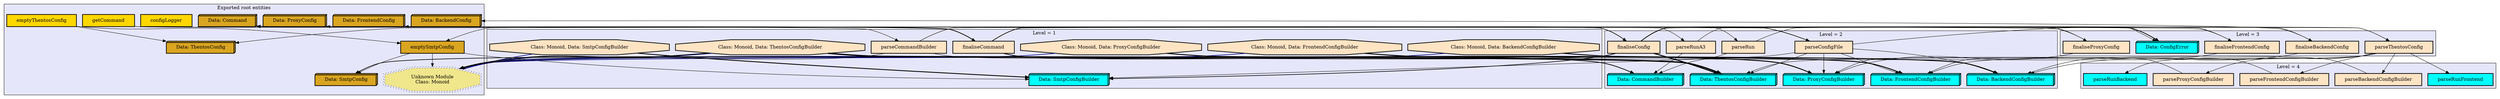 digraph "Levels within Thentos.Config" {
    node [margin="0.4,0.1"
         ,style=filled];
    subgraph cluster_0 {
        graph [label="Exported root entities"
              ,style=filled
              ,fillcolor=lavender];
        4 [label="Data: BackendConfig"
          ,shape=box3d
          ,fillcolor=goldenrod
          ,style="filled,bold"];
        7 [label="Data: FrontendConfig"
          ,shape=box3d
          ,fillcolor=goldenrod
          ,style="filled,bold"];
        11 [label="Data: ProxyConfig"
           ,shape=box3d
           ,fillcolor=goldenrod
           ,style="filled,bold"];
        13 [label="Data: Command"
           ,shape=box3d
           ,fillcolor=goldenrod
           ,style="filled,bold"];
        16 [label="Data: SmtpConfig"
           ,shape=box3d
           ,fillcolor=goldenrod
           ,style="filled,bold"];
        18 [label="Data: ThentosConfig"
           ,shape=box3d
           ,fillcolor=goldenrod
           ,style="filled,bold"];
        33 [label=configLogger
           ,shape=box
           ,fillcolor=gold
           ,style="filled,bold"];
        35 [label=emptySmtpConfig
           ,shape=box
           ,fillcolor=goldenrod
           ,style="filled,bold"];
        36 [label=emptyThentosConfig
           ,shape=box
           ,fillcolor=gold
           ,style="filled,bold"];
        44 [label=getCommand
           ,shape=box
           ,fillcolor=gold
           ,style="filled,bold"];
        71 [label="Unknown Module\nClass: Monoid"
           ,shape=doubleoctagon
           ,fillcolor=khaki
           ,style="filled,dotted"];
    }
    subgraph cluster_1 {
        graph [label="Level = 1"
              ,style=filled
              ,fillcolor=lavender];
        17 [label="Data: SmtpConfigBuilder"
           ,shape=box3d
           ,fillcolor=cyan
           ,style="filled,bold"];
        38 [label=finaliseCommand
           ,shape=box
           ,fillcolor=bisque
           ,style="filled,bold"];
        45 [label="Class: Monoid, Data: BackendConfigBuilder"
           ,shape=octagon
           ,fillcolor=bisque
           ,style="filled,bold"];
        46 [label="Class: Monoid, Data: FrontendConfigBuilder"
           ,shape=octagon
           ,fillcolor=bisque
           ,style="filled,bold"];
        47 [label="Class: Monoid, Data: ProxyConfigBuilder"
           ,shape=octagon
           ,fillcolor=bisque
           ,style="filled,bold"];
        48 [label="Class: Monoid, Data: SmtpConfigBuilder"
           ,shape=octagon
           ,fillcolor=bisque
           ,style="filled,bold"];
        49 [label="Class: Monoid, Data: ThentosConfigBuilder"
           ,shape=octagon
           ,fillcolor=bisque
           ,style="filled,bold"];
        56 [label=parseCommandBuilder
           ,shape=box
           ,fillcolor=bisque
           ,style="filled,bold"];
    }
    subgraph cluster_2 {
        graph [label="Level = 2"
              ,style=filled
              ,fillcolor=lavender];
        1 [label="Data: CommandBuilder"
          ,shape=box3d
          ,fillcolor=cyan
          ,style="filled,bold"];
        5 [label="Data: BackendConfigBuilder"
          ,shape=box3d
          ,fillcolor=cyan
          ,style="filled,bold"];
        8 [label="Data: FrontendConfigBuilder"
          ,shape=box3d
          ,fillcolor=cyan
          ,style="filled,bold"];
        12 [label="Data: ProxyConfigBuilder"
           ,shape=box3d
           ,fillcolor=cyan
           ,style="filled,bold"];
        19 [label="Data: ThentosConfigBuilder"
           ,shape=box3d
           ,fillcolor=cyan
           ,style="filled,bold"];
        39 [label=finaliseConfig
           ,shape=box
           ,fillcolor=bisque
           ,style="filled,bold"];
        57 [label=parseConfigFile
           ,shape=box
           ,fillcolor=bisque
           ,style="filled,bold"];
        60 [label=parseRun
           ,shape=box
           ,fillcolor=bisque
           ,style="filled,bold"];
        61 [label=parseRunA3
           ,shape=box
           ,fillcolor=bisque
           ,style="filled,bold"];
    }
    subgraph cluster_3 {
        graph [label="Level = 3"
              ,style=filled
              ,fillcolor=lavender];
        6 [label="Data: ConfigError"
          ,shape=box3d
          ,fillcolor=cyan
          ,style="filled,bold"];
        37 [label=finaliseBackendConfig
           ,shape=box
           ,fillcolor=bisque
           ,style="filled,bold"];
        40 [label=finaliseFrontendConfig
           ,shape=box
           ,fillcolor=bisque
           ,style="filled,bold"];
        41 [label=finaliseProxyConfig
           ,shape=box
           ,fillcolor=bisque
           ,style="filled,bold"];
        64 [label=parseThentosConfig
           ,shape=box
           ,fillcolor=bisque
           ,style="filled,bold"];
    }
    subgraph cluster_4 {
        graph [label="Level = 4"
              ,style=filled
              ,fillcolor=lavender];
        55 [label=parseBackendConfigBuilder
           ,shape=box
           ,fillcolor=bisque
           ,style="filled,bold"];
        58 [label=parseFrontendConfigBuilder
           ,shape=box
           ,fillcolor=bisque
           ,style="filled,bold"];
        59 [label=parseProxyConfigBuilder
           ,shape=box
           ,fillcolor=bisque
           ,style="filled,bold"];
        62 [label=parseRunBackend
           ,shape=box
           ,fillcolor=cyan
           ,style="filled,bold"];
        63 [label=parseRunFrontend
           ,shape=box
           ,fillcolor=cyan
           ,style="filled,bold"];
    }
    35 -> 16 [penwidth=1
             ,color=black];
    35 -> 17 [penwidth=1
             ,color=black];
    35 -> 71 [penwidth=1
             ,color=black];
    36 -> 18 [penwidth=1
             ,color=black];
    36 -> 35 [penwidth=1
             ,color=black];
    37 -> 4 [penwidth=1
            ,color=black];
    37 -> 5 [penwidth=1
            ,color=black];
    38 -> 1 [penwidth=2.09861228866811
            ,color=black];
    38 -> 13 [penwidth=2.09861228866811
             ,color=black];
    38 -> 39 [penwidth=1.6931471805599454
             ,color=black];
    38 -> 57 [penwidth=1.6931471805599454
             ,color=black];
    39 -> 6 [penwidth=2.09861228866811
            ,color=black];
    39 -> 16 [penwidth=1.6931471805599454
             ,color=black];
    39 -> 17 [penwidth=1.6931471805599454
             ,color=black];
    39 -> 18 [penwidth=1
             ,color=black];
    39 -> 19 [penwidth=2.9459101490553135
             ,color=black];
    39 -> 35 [penwidth=1
             ,color=black];
    39 -> 37 [penwidth=1
             ,color=black];
    39 -> 40 [penwidth=1
             ,color=black];
    39 -> 41 [penwidth=1
             ,color=black];
    40 -> 7 [penwidth=1
            ,color=black];
    40 -> 8 [penwidth=1
            ,color=black];
    41 -> 11 [penwidth=1
             ,color=black];
    41 -> 12 [penwidth=1
             ,color=black];
    44 -> 38 [penwidth=1
             ,color=black];
    44 -> 56 [penwidth=1
             ,color=black];
    45 -> 5 [penwidth=2.6094379124341005
            ,color=black];
    46 -> 8 [penwidth=2.6094379124341005
            ,color=black];
    47 -> 12 [penwidth=2.6094379124341005
             ,color=black];
    48 -> 17 [penwidth=2.386294361119891
             ,color=black];
    49 -> 19 [penwidth=3.772588722239781
             ,color=black];
    49 -> 71 [penwidth=2.386294361119891
             ,color=black];
    55 -> 5 [penwidth=1
            ,color=black];
    56 -> 1 [penwidth=1
            ,color=black];
    56 -> 60 [penwidth=1
             ,color=black];
    56 -> 61 [penwidth=1
             ,color=black];
    56 -> 71 [penwidth=1
             ,color=black];
    57 -> 5 [penwidth=1
            ,color=black];
    57 -> 6 [penwidth=1
            ,color=black];
    57 -> 8 [penwidth=1
            ,color=black];
    57 -> 12 [penwidth=1
             ,color=black];
    57 -> 17 [penwidth=1
             ,color=black];
    57 -> 19 [penwidth=1
             ,color=black];
    58 -> 8 [penwidth=1
            ,color=black];
    59 -> 12 [penwidth=1
             ,color=black];
    60 -> 1 [penwidth=1
            ,color=black];
    60 -> 64 [penwidth=1
             ,color=black];
    61 -> 1 [penwidth=1
            ,color=black];
    61 -> 64 [penwidth=1
             ,color=black];
    64 -> 19 [penwidth=1
             ,color=black];
    64 -> 55 [penwidth=1
             ,color=black];
    64 -> 58 [penwidth=1
             ,color=black];
    64 -> 59 [penwidth=1
             ,color=black];
    64 -> 62 [penwidth=1
             ,color=black];
    64 -> 63 [penwidth=1
             ,color=black];
    64 -> 71 [penwidth=1
             ,color=black];
    71 -> 45 [penwidth=1.6931471805599454
             ,color=navy
             ,dir=none];
    71 -> 46 [penwidth=1.6931471805599454
             ,color=navy
             ,dir=none];
    71 -> 47 [penwidth=1.6931471805599454
             ,color=navy
             ,dir=none];
    71 -> 48 [penwidth=1.6931471805599454
             ,color=navy
             ,dir=none];
    71 -> 49 [penwidth=1.6931471805599454
             ,color=navy
             ,dir=none];
}
